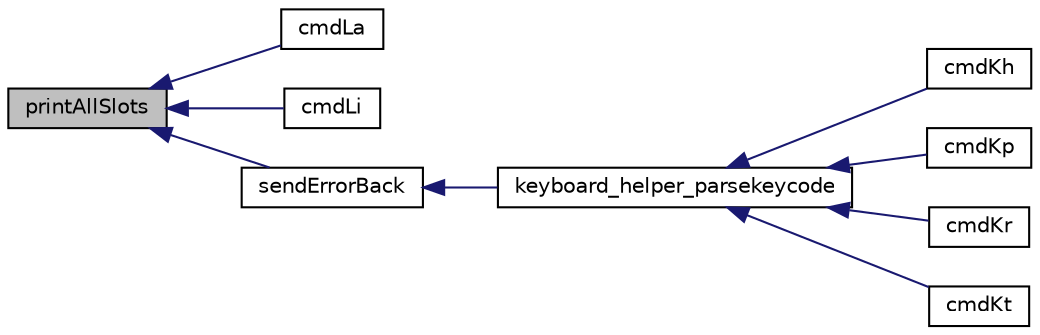 digraph "printAllSlots"
{
  edge [fontname="Helvetica",fontsize="10",labelfontname="Helvetica",labelfontsize="10"];
  node [fontname="Helvetica",fontsize="10",shape=record];
  rankdir="LR";
  Node451 [label="printAllSlots",height=0.2,width=0.4,color="black", fillcolor="grey75", style="filled", fontcolor="black"];
  Node451 -> Node452 [dir="back",color="midnightblue",fontsize="10",style="solid",fontname="Helvetica"];
  Node452 [label="cmdLa",height=0.2,width=0.4,color="black", fillcolor="white", style="filled",URL="$task__commands_8c.html#aeefecfe074b759e4cb2d947aa2c26f98"];
  Node451 -> Node453 [dir="back",color="midnightblue",fontsize="10",style="solid",fontname="Helvetica"];
  Node453 [label="cmdLi",height=0.2,width=0.4,color="black", fillcolor="white", style="filled",URL="$task__commands_8c.html#ab54ad30076339911d3ffc3a8834a1958"];
  Node451 -> Node454 [dir="back",color="midnightblue",fontsize="10",style="solid",fontname="Helvetica"];
  Node454 [label="sendErrorBack",height=0.2,width=0.4,color="black", fillcolor="white", style="filled",URL="$task__commands_8c.html#acea81ba8a182ae78feb2db6418fc1806"];
  Node454 -> Node455 [dir="back",color="midnightblue",fontsize="10",style="solid",fontname="Helvetica"];
  Node455 [label="keyboard_helper_parsekeycode",height=0.2,width=0.4,color="black", fillcolor="white", style="filled",URL="$task__commands_8c.html#a48f6d7719b9f1d99a9ead7c2aa623e22"];
  Node455 -> Node456 [dir="back",color="midnightblue",fontsize="10",style="solid",fontname="Helvetica"];
  Node456 [label="cmdKh",height=0.2,width=0.4,color="black", fillcolor="white", style="filled",URL="$task__commands_8c.html#aec535c106610969fcf7b9589f08c4d6e"];
  Node455 -> Node457 [dir="back",color="midnightblue",fontsize="10",style="solid",fontname="Helvetica"];
  Node457 [label="cmdKp",height=0.2,width=0.4,color="black", fillcolor="white", style="filled",URL="$task__commands_8c.html#a43e8a43643ac7048c95d0c6922dcdcd9"];
  Node455 -> Node458 [dir="back",color="midnightblue",fontsize="10",style="solid",fontname="Helvetica"];
  Node458 [label="cmdKr",height=0.2,width=0.4,color="black", fillcolor="white", style="filled",URL="$task__commands_8c.html#a8762283490f363d0f98506fa908a228c"];
  Node455 -> Node459 [dir="back",color="midnightblue",fontsize="10",style="solid",fontname="Helvetica"];
  Node459 [label="cmdKt",height=0.2,width=0.4,color="black", fillcolor="white", style="filled",URL="$task__commands_8c.html#ab90e3fb0ef55d084b15aae27f76ab0d9"];
}
